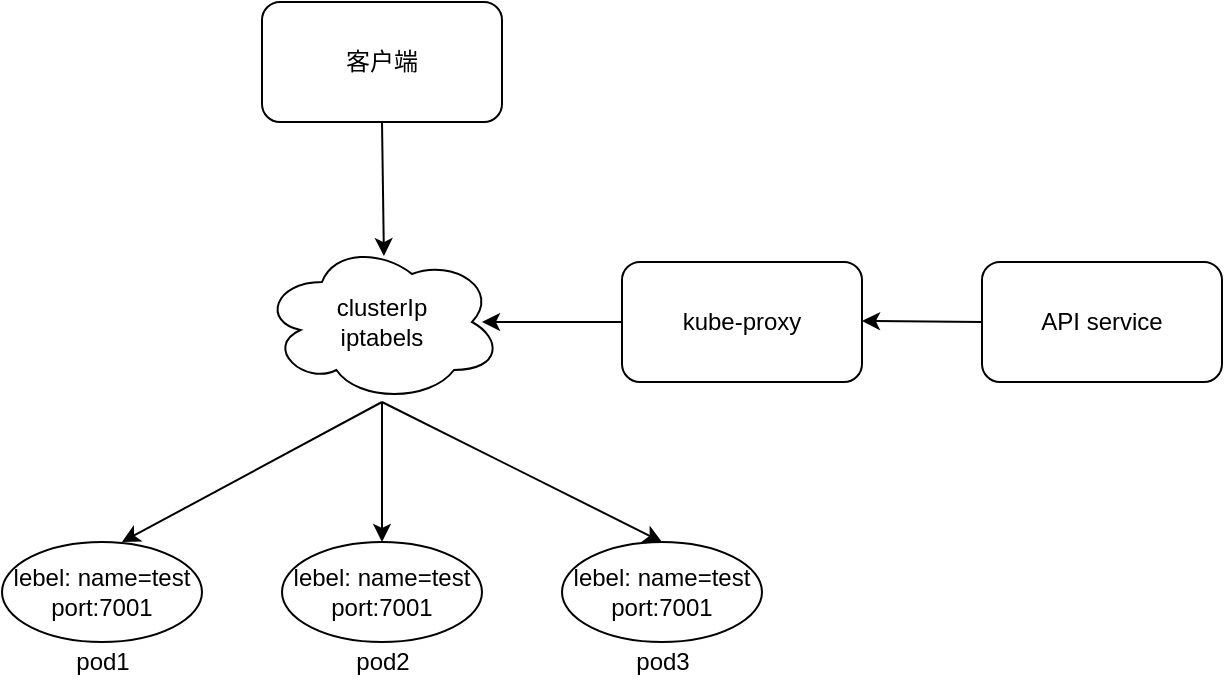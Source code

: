 <mxfile version="17.4.5" type="device"><diagram id="Kg3Vdg-BW2bRFYOe69sU" name="Page-1"><mxGraphModel dx="946" dy="468" grid="1" gridSize="10" guides="1" tooltips="1" connect="1" arrows="1" fold="1" page="1" pageScale="1" pageWidth="1654" pageHeight="2336" math="0" shadow="0"><root><mxCell id="0"/><mxCell id="1" parent="0"/><mxCell id="cmH_4eQO5xaEgGdcz6gb-1" value="客户端" style="rounded=1;whiteSpace=wrap;html=1;" vertex="1" parent="1"><mxGeometry x="420" y="120" width="120" height="60" as="geometry"/></mxCell><mxCell id="cmH_4eQO5xaEgGdcz6gb-2" value="clusterIp&lt;br&gt;iptabels" style="ellipse;shape=cloud;whiteSpace=wrap;html=1;" vertex="1" parent="1"><mxGeometry x="420" y="240" width="120" height="80" as="geometry"/></mxCell><mxCell id="cmH_4eQO5xaEgGdcz6gb-4" value="lebel: name=test&lt;br&gt;port:7001" style="ellipse;whiteSpace=wrap;html=1;" vertex="1" parent="1"><mxGeometry x="290" y="390" width="100" height="50" as="geometry"/></mxCell><mxCell id="cmH_4eQO5xaEgGdcz6gb-5" value="lebel: name=test&lt;br&gt;port:7001" style="ellipse;whiteSpace=wrap;html=1;" vertex="1" parent="1"><mxGeometry x="430" y="390" width="100" height="50" as="geometry"/></mxCell><mxCell id="cmH_4eQO5xaEgGdcz6gb-6" value="lebel: name=test&lt;br&gt;port:7001" style="ellipse;whiteSpace=wrap;html=1;" vertex="1" parent="1"><mxGeometry x="570" y="390" width="100" height="50" as="geometry"/></mxCell><mxCell id="cmH_4eQO5xaEgGdcz6gb-7" value="pod1" style="text;html=1;align=center;verticalAlign=middle;resizable=0;points=[];autosize=1;strokeColor=none;fillColor=none;" vertex="1" parent="1"><mxGeometry x="320" y="440" width="40" height="20" as="geometry"/></mxCell><mxCell id="cmH_4eQO5xaEgGdcz6gb-8" value="pod2" style="text;html=1;align=center;verticalAlign=middle;resizable=0;points=[];autosize=1;strokeColor=none;fillColor=none;" vertex="1" parent="1"><mxGeometry x="460" y="440" width="40" height="20" as="geometry"/></mxCell><mxCell id="cmH_4eQO5xaEgGdcz6gb-9" value="pod3" style="text;html=1;align=center;verticalAlign=middle;resizable=0;points=[];autosize=1;strokeColor=none;fillColor=none;" vertex="1" parent="1"><mxGeometry x="600" y="440" width="40" height="20" as="geometry"/></mxCell><mxCell id="cmH_4eQO5xaEgGdcz6gb-10" value="" style="endArrow=classic;html=1;rounded=0;exitX=0.5;exitY=1;exitDx=0;exitDy=0;entryX=0.508;entryY=0.088;entryDx=0;entryDy=0;entryPerimeter=0;" edge="1" parent="1" source="cmH_4eQO5xaEgGdcz6gb-1" target="cmH_4eQO5xaEgGdcz6gb-2"><mxGeometry width="50" height="50" relative="1" as="geometry"><mxPoint x="300" y="330" as="sourcePoint"/><mxPoint x="270" y="250" as="targetPoint"/></mxGeometry></mxCell><mxCell id="cmH_4eQO5xaEgGdcz6gb-12" value="" style="endArrow=classic;html=1;rounded=0;exitX=0.5;exitY=1;exitDx=0;exitDy=0;entryX=0.5;entryY=0;entryDx=0;entryDy=0;" edge="1" parent="1" target="cmH_4eQO5xaEgGdcz6gb-5"><mxGeometry width="50" height="50" relative="1" as="geometry"><mxPoint x="480" y="320" as="sourcePoint"/><mxPoint x="500" y="370" as="targetPoint"/></mxGeometry></mxCell><mxCell id="cmH_4eQO5xaEgGdcz6gb-13" value="" style="endArrow=classic;html=1;rounded=0;exitX=0.5;exitY=1;exitDx=0;exitDy=0;entryX=0.5;entryY=0;entryDx=0;entryDy=0;" edge="1" parent="1" target="cmH_4eQO5xaEgGdcz6gb-6"><mxGeometry width="50" height="50" relative="1" as="geometry"><mxPoint x="480" y="320" as="sourcePoint"/><mxPoint x="490" y="400" as="targetPoint"/></mxGeometry></mxCell><mxCell id="cmH_4eQO5xaEgGdcz6gb-14" value="" style="endArrow=classic;html=1;rounded=0;exitX=0.5;exitY=1;exitDx=0;exitDy=0;entryX=0.6;entryY=0;entryDx=0;entryDy=0;entryPerimeter=0;" edge="1" parent="1" target="cmH_4eQO5xaEgGdcz6gb-4"><mxGeometry width="50" height="50" relative="1" as="geometry"><mxPoint x="480" y="320" as="sourcePoint"/><mxPoint x="500" y="410" as="targetPoint"/></mxGeometry></mxCell><mxCell id="cmH_4eQO5xaEgGdcz6gb-15" value="kube-proxy" style="rounded=1;whiteSpace=wrap;html=1;" vertex="1" parent="1"><mxGeometry x="600" y="250" width="120" height="60" as="geometry"/></mxCell><mxCell id="cmH_4eQO5xaEgGdcz6gb-16" value="API service" style="rounded=1;whiteSpace=wrap;html=1;" vertex="1" parent="1"><mxGeometry x="780" y="250" width="120" height="60" as="geometry"/></mxCell><mxCell id="cmH_4eQO5xaEgGdcz6gb-17" value="" style="endArrow=classic;html=1;rounded=0;exitX=0;exitY=0.5;exitDx=0;exitDy=0;" edge="1" parent="1" source="cmH_4eQO5xaEgGdcz6gb-15"><mxGeometry width="50" height="50" relative="1" as="geometry"><mxPoint x="570" y="260" as="sourcePoint"/><mxPoint x="530" y="280" as="targetPoint"/></mxGeometry></mxCell><mxCell id="cmH_4eQO5xaEgGdcz6gb-18" value="" style="endArrow=classic;html=1;rounded=0;exitX=0;exitY=0.5;exitDx=0;exitDy=0;" edge="1" parent="1" source="cmH_4eQO5xaEgGdcz6gb-16"><mxGeometry width="50" height="50" relative="1" as="geometry"><mxPoint x="770" y="280" as="sourcePoint"/><mxPoint x="720" y="279.5" as="targetPoint"/></mxGeometry></mxCell></root></mxGraphModel></diagram></mxfile>